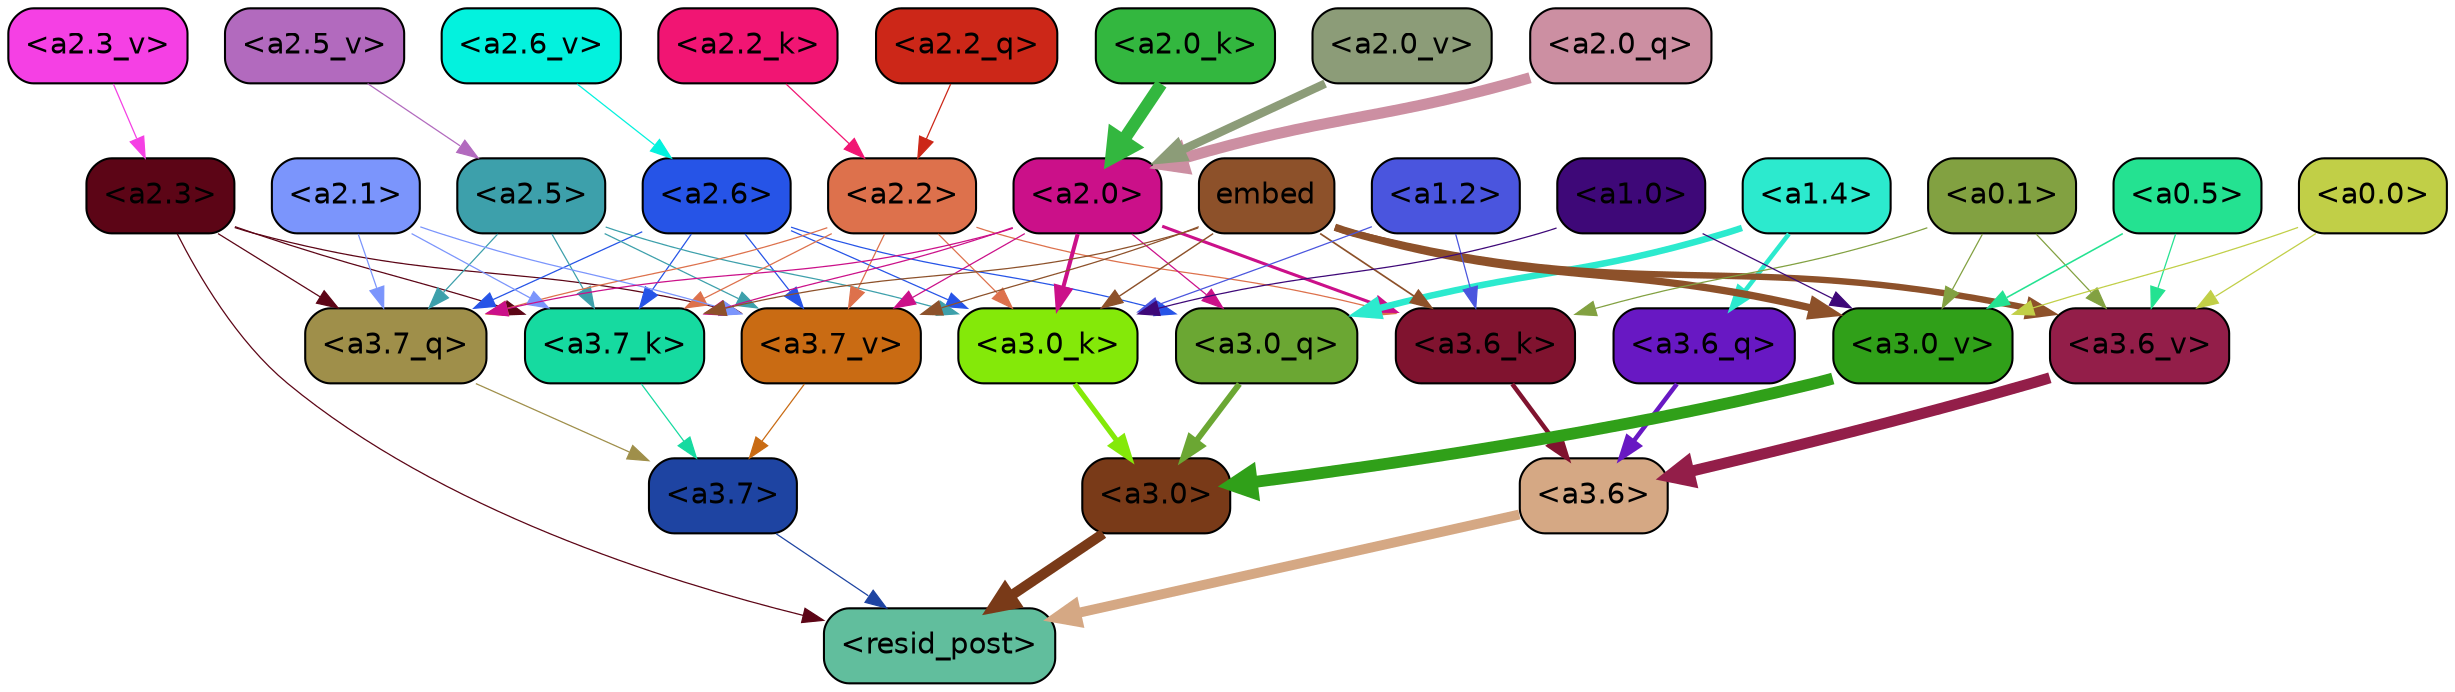 strict digraph "" {
	graph [bgcolor=transparent,
		layout=dot,
		overlap=false,
		splines=true
	];
	"<a3.7>"	[color=black,
		fillcolor="#1e44a2",
		fontname=Helvetica,
		shape=box,
		style="filled, rounded"];
	"<resid_post>"	[color=black,
		fillcolor="#61be9d",
		fontname=Helvetica,
		shape=box,
		style="filled, rounded"];
	"<a3.7>" -> "<resid_post>"	[color="#1e44a2",
		penwidth=0.6];
	"<a3.6>"	[color=black,
		fillcolor="#d5a884",
		fontname=Helvetica,
		shape=box,
		style="filled, rounded"];
	"<a3.6>" -> "<resid_post>"	[color="#d5a884",
		penwidth=4.7534414529800415];
	"<a3.0>"	[color=black,
		fillcolor="#793a18",
		fontname=Helvetica,
		shape=box,
		style="filled, rounded"];
	"<a3.0>" -> "<resid_post>"	[color="#793a18",
		penwidth=4.898576855659485];
	"<a2.3>"	[color=black,
		fillcolor="#5c0516",
		fontname=Helvetica,
		shape=box,
		style="filled, rounded"];
	"<a2.3>" -> "<resid_post>"	[color="#5c0516",
		penwidth=0.6];
	"<a3.7_q>"	[color=black,
		fillcolor="#9f8f4a",
		fontname=Helvetica,
		shape=box,
		style="filled, rounded"];
	"<a2.3>" -> "<a3.7_q>"	[color="#5c0516",
		penwidth=0.6];
	"<a3.7_k>"	[color=black,
		fillcolor="#16daa0",
		fontname=Helvetica,
		shape=box,
		style="filled, rounded"];
	"<a2.3>" -> "<a3.7_k>"	[color="#5c0516",
		penwidth=0.6];
	"<a3.7_v>"	[color=black,
		fillcolor="#c96b13",
		fontname=Helvetica,
		shape=box,
		style="filled, rounded"];
	"<a2.3>" -> "<a3.7_v>"	[color="#5c0516",
		penwidth=0.6];
	"<a3.7_q>" -> "<a3.7>"	[color="#9f8f4a",
		penwidth=0.6];
	"<a3.6_q>"	[color=black,
		fillcolor="#6818c3",
		fontname=Helvetica,
		shape=box,
		style="filled, rounded"];
	"<a3.6_q>" -> "<a3.6>"	[color="#6818c3",
		penwidth=2.160832464694977];
	"<a3.0_q>"	[color=black,
		fillcolor="#6ba733",
		fontname=Helvetica,
		shape=box,
		style="filled, rounded"];
	"<a3.0_q>" -> "<a3.0>"	[color="#6ba733",
		penwidth=2.870753765106201];
	"<a3.7_k>" -> "<a3.7>"	[color="#16daa0",
		penwidth=0.6];
	"<a3.6_k>"	[color=black,
		fillcolor="#80132f",
		fontname=Helvetica,
		shape=box,
		style="filled, rounded"];
	"<a3.6_k>" -> "<a3.6>"	[color="#80132f",
		penwidth=2.13908451795578];
	"<a3.0_k>"	[color=black,
		fillcolor="#84e909",
		fontname=Helvetica,
		shape=box,
		style="filled, rounded"];
	"<a3.0_k>" -> "<a3.0>"	[color="#84e909",
		penwidth=2.520303964614868];
	"<a3.7_v>" -> "<a3.7>"	[color="#c96b13",
		penwidth=0.6];
	"<a3.6_v>"	[color=black,
		fillcolor="#931e49",
		fontname=Helvetica,
		shape=box,
		style="filled, rounded"];
	"<a3.6_v>" -> "<a3.6>"	[color="#931e49",
		penwidth=5.297133803367615];
	"<a3.0_v>"	[color=black,
		fillcolor="#30a019",
		fontname=Helvetica,
		shape=box,
		style="filled, rounded"];
	"<a3.0_v>" -> "<a3.0>"	[color="#30a019",
		penwidth=5.680712580680847];
	"<a2.6>"	[color=black,
		fillcolor="#2654e7",
		fontname=Helvetica,
		shape=box,
		style="filled, rounded"];
	"<a2.6>" -> "<a3.7_q>"	[color="#2654e7",
		penwidth=0.6];
	"<a2.6>" -> "<a3.0_q>"	[color="#2654e7",
		penwidth=0.6];
	"<a2.6>" -> "<a3.7_k>"	[color="#2654e7",
		penwidth=0.6];
	"<a2.6>" -> "<a3.0_k>"	[color="#2654e7",
		penwidth=0.6];
	"<a2.6>" -> "<a3.7_v>"	[color="#2654e7",
		penwidth=0.6];
	"<a2.5>"	[color=black,
		fillcolor="#3da0ab",
		fontname=Helvetica,
		shape=box,
		style="filled, rounded"];
	"<a2.5>" -> "<a3.7_q>"	[color="#3da0ab",
		penwidth=0.6];
	"<a2.5>" -> "<a3.7_k>"	[color="#3da0ab",
		penwidth=0.6];
	"<a2.5>" -> "<a3.0_k>"	[color="#3da0ab",
		penwidth=0.6];
	"<a2.5>" -> "<a3.7_v>"	[color="#3da0ab",
		penwidth=0.6];
	"<a2.2>"	[color=black,
		fillcolor="#dd714c",
		fontname=Helvetica,
		shape=box,
		style="filled, rounded"];
	"<a2.2>" -> "<a3.7_q>"	[color="#dd714c",
		penwidth=0.6];
	"<a2.2>" -> "<a3.7_k>"	[color="#dd714c",
		penwidth=0.6];
	"<a2.2>" -> "<a3.6_k>"	[color="#dd714c",
		penwidth=0.6];
	"<a2.2>" -> "<a3.0_k>"	[color="#dd714c",
		penwidth=0.6];
	"<a2.2>" -> "<a3.7_v>"	[color="#dd714c",
		penwidth=0.6];
	"<a2.1>"	[color=black,
		fillcolor="#7b95fc",
		fontname=Helvetica,
		shape=box,
		style="filled, rounded"];
	"<a2.1>" -> "<a3.7_q>"	[color="#7b95fc",
		penwidth=0.6];
	"<a2.1>" -> "<a3.7_k>"	[color="#7b95fc",
		penwidth=0.6];
	"<a2.1>" -> "<a3.7_v>"	[color="#7b95fc",
		penwidth=0.6];
	"<a2.0>"	[color=black,
		fillcolor="#cb1089",
		fontname=Helvetica,
		shape=box,
		style="filled, rounded"];
	"<a2.0>" -> "<a3.7_q>"	[color="#cb1089",
		penwidth=0.6];
	"<a2.0>" -> "<a3.0_q>"	[color="#cb1089",
		penwidth=0.6];
	"<a2.0>" -> "<a3.7_k>"	[color="#cb1089",
		penwidth=0.6];
	"<a2.0>" -> "<a3.6_k>"	[color="#cb1089",
		penwidth=1.4807794839143753];
	"<a2.0>" -> "<a3.0_k>"	[color="#cb1089",
		penwidth=1.9436544477939606];
	"<a2.0>" -> "<a3.7_v>"	[color="#cb1089",
		penwidth=0.6];
	"<a1.4>"	[color=black,
		fillcolor="#2ceace",
		fontname=Helvetica,
		shape=box,
		style="filled, rounded"];
	"<a1.4>" -> "<a3.6_q>"	[color="#2ceace",
		penwidth=2.1635248363018036];
	"<a1.4>" -> "<a3.0_q>"	[color="#2ceace",
		penwidth=3.1362746953964233];
	embed	[color=black,
		fillcolor="#8d512a",
		fontname=Helvetica,
		shape=box,
		style="filled, rounded"];
	embed -> "<a3.7_k>"	[color="#8d512a",
		penwidth=0.6];
	embed -> "<a3.6_k>"	[color="#8d512a",
		penwidth=0.8202246725559235];
	embed -> "<a3.0_k>"	[color="#8d512a",
		penwidth=0.6771316379308701];
	embed -> "<a3.7_v>"	[color="#8d512a",
		penwidth=0.6];
	embed -> "<a3.6_v>"	[color="#8d512a",
		penwidth=3.067279100418091];
	embed -> "<a3.0_v>"	[color="#8d512a",
		penwidth=3.5202720761299133];
	"<a1.2>"	[color=black,
		fillcolor="#4a55de",
		fontname=Helvetica,
		shape=box,
		style="filled, rounded"];
	"<a1.2>" -> "<a3.6_k>"	[color="#4a55de",
		penwidth=0.6];
	"<a1.2>" -> "<a3.0_k>"	[color="#4a55de",
		penwidth=0.6];
	"<a0.1>"	[color=black,
		fillcolor="#82a141",
		fontname=Helvetica,
		shape=box,
		style="filled, rounded"];
	"<a0.1>" -> "<a3.6_k>"	[color="#82a141",
		penwidth=0.6];
	"<a0.1>" -> "<a3.6_v>"	[color="#82a141",
		penwidth=0.6];
	"<a0.1>" -> "<a3.0_v>"	[color="#82a141",
		penwidth=0.6];
	"<a1.0>"	[color=black,
		fillcolor="#3e0878",
		fontname=Helvetica,
		shape=box,
		style="filled, rounded"];
	"<a1.0>" -> "<a3.0_k>"	[color="#3e0878",
		penwidth=0.6];
	"<a1.0>" -> "<a3.0_v>"	[color="#3e0878",
		penwidth=0.6];
	"<a0.5>"	[color=black,
		fillcolor="#24e291",
		fontname=Helvetica,
		shape=box,
		style="filled, rounded"];
	"<a0.5>" -> "<a3.6_v>"	[color="#24e291",
		penwidth=0.6];
	"<a0.5>" -> "<a3.0_v>"	[color="#24e291",
		penwidth=0.764040544629097];
	"<a0.0>"	[color=black,
		fillcolor="#c1cf47",
		fontname=Helvetica,
		shape=box,
		style="filled, rounded"];
	"<a0.0>" -> "<a3.6_v>"	[color="#c1cf47",
		penwidth=0.6];
	"<a0.0>" -> "<a3.0_v>"	[color="#c1cf47",
		penwidth=0.6];
	"<a2.2_q>"	[color=black,
		fillcolor="#cc2718",
		fontname=Helvetica,
		shape=box,
		style="filled, rounded"];
	"<a2.2_q>" -> "<a2.2>"	[color="#cc2718",
		penwidth=0.6];
	"<a2.0_q>"	[color=black,
		fillcolor="#cc8fa2",
		fontname=Helvetica,
		shape=box,
		style="filled, rounded"];
	"<a2.0_q>" -> "<a2.0>"	[color="#cc8fa2",
		penwidth=5.313405752182007];
	"<a2.2_k>"	[color=black,
		fillcolor="#f11573",
		fontname=Helvetica,
		shape=box,
		style="filled, rounded"];
	"<a2.2_k>" -> "<a2.2>"	[color="#f11573",
		penwidth=0.6];
	"<a2.0_k>"	[color=black,
		fillcolor="#33b73f",
		fontname=Helvetica,
		shape=box,
		style="filled, rounded"];
	"<a2.0_k>" -> "<a2.0>"	[color="#33b73f",
		penwidth=6.029795527458191];
	"<a2.6_v>"	[color=black,
		fillcolor="#03f2de",
		fontname=Helvetica,
		shape=box,
		style="filled, rounded"];
	"<a2.6_v>" -> "<a2.6>"	[color="#03f2de",
		penwidth=0.6];
	"<a2.5_v>"	[color=black,
		fillcolor="#b26abe",
		fontname=Helvetica,
		shape=box,
		style="filled, rounded"];
	"<a2.5_v>" -> "<a2.5>"	[color="#b26abe",
		penwidth=0.6];
	"<a2.3_v>"	[color=black,
		fillcolor="#f540e4",
		fontname=Helvetica,
		shape=box,
		style="filled, rounded"];
	"<a2.3_v>" -> "<a2.3>"	[color="#f540e4",
		penwidth=0.6];
	"<a2.0_v>"	[color=black,
		fillcolor="#8c9c78",
		fontname=Helvetica,
		shape=box,
		style="filled, rounded"];
	"<a2.0_v>" -> "<a2.0>"	[color="#8c9c78",
		penwidth=4.041402816772461];
}
